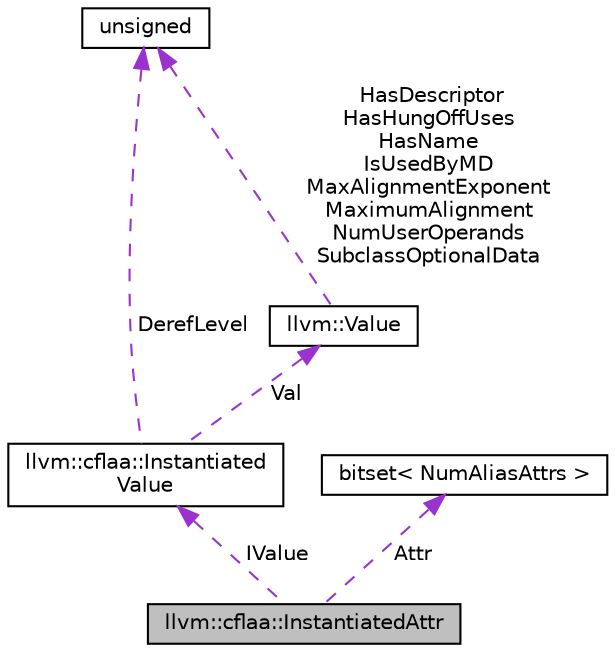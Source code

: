 digraph "llvm::cflaa::InstantiatedAttr"
{
 // LATEX_PDF_SIZE
  bgcolor="transparent";
  edge [fontname="Helvetica",fontsize="10",labelfontname="Helvetica",labelfontsize="10"];
  node [fontname="Helvetica",fontsize="10",shape="box"];
  Node1 [label="llvm::cflaa::InstantiatedAttr",height=0.2,width=0.4,color="black", fillcolor="grey75", style="filled", fontcolor="black",tooltip="This is the result of instantiating ExternalAttribute at a particular callsite."];
  Node2 -> Node1 [dir="back",color="darkorchid3",fontsize="10",style="dashed",label=" IValue" ,fontname="Helvetica"];
  Node2 [label="llvm::cflaa::Instantiated\lValue",height=0.2,width=0.4,color="black",URL="$structllvm_1_1cflaa_1_1InstantiatedValue.html",tooltip="This is the result of instantiating InterfaceValue at a particular call."];
  Node3 -> Node2 [dir="back",color="darkorchid3",fontsize="10",style="dashed",label=" Val" ,fontname="Helvetica"];
  Node3 [label="llvm::Value",height=0.2,width=0.4,color="black",URL="$classllvm_1_1Value.html",tooltip="LLVM Value Representation."];
  Node4 -> Node3 [dir="back",color="darkorchid3",fontsize="10",style="dashed",label=" HasDescriptor\nHasHungOffUses\nHasName\nIsUsedByMD\nMaxAlignmentExponent\nMaximumAlignment\nNumUserOperands\nSubclassOptionalData" ,fontname="Helvetica"];
  Node4 [label="unsigned",height=0.2,width=0.4,color="black",URL="$classunsigned.html",tooltip=" "];
  Node4 -> Node2 [dir="back",color="darkorchid3",fontsize="10",style="dashed",label=" DerefLevel" ,fontname="Helvetica"];
  Node5 -> Node1 [dir="back",color="darkorchid3",fontsize="10",style="dashed",label=" Attr" ,fontname="Helvetica"];
  Node5 [label="bitset\< NumAliasAttrs \>",height=0.2,width=0.4,color="black",tooltip=" "];
}
